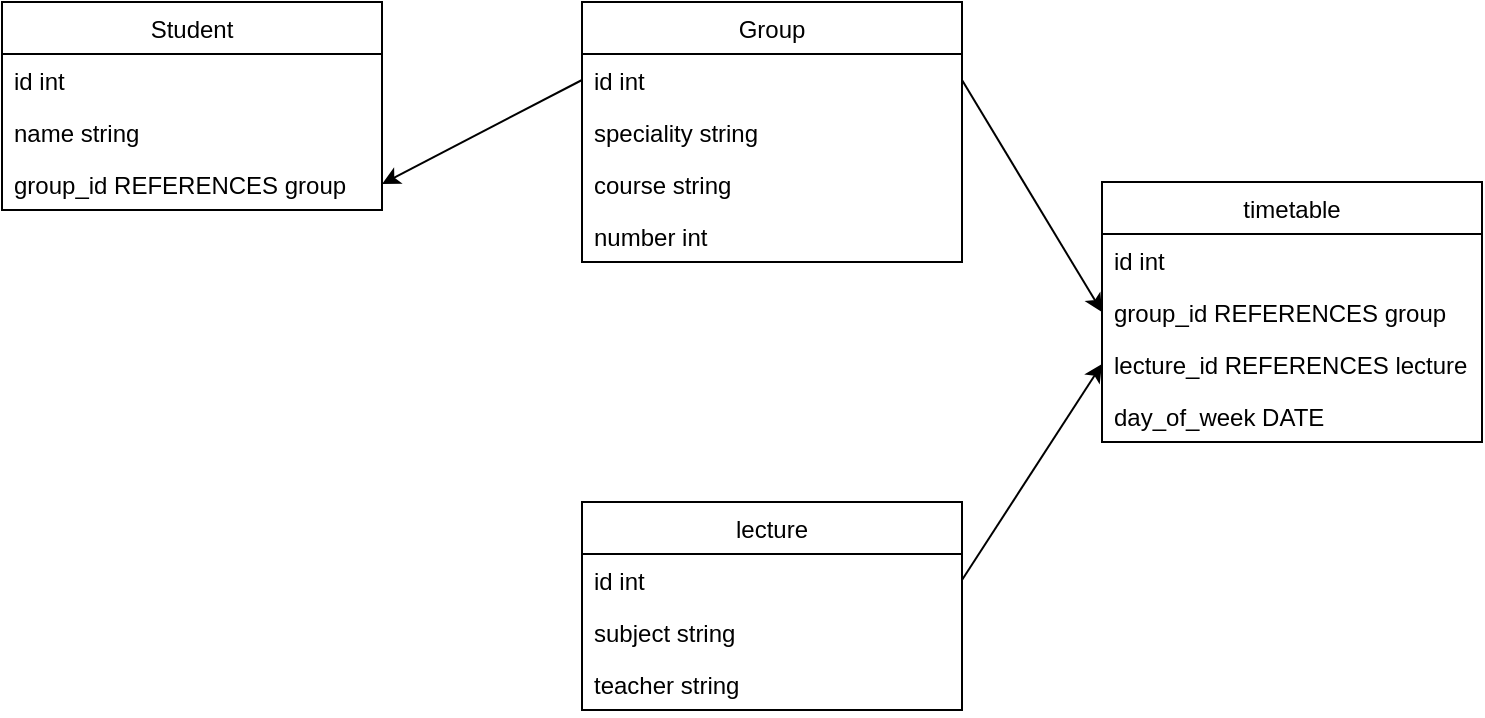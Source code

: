 <mxfile version="16.5.6" type="github">
  <diagram name="Page-1" id="c4acf3e9-155e-7222-9cf6-157b1a14988f">
    <mxGraphModel dx="1422" dy="762" grid="1" gridSize="10" guides="1" tooltips="1" connect="1" arrows="1" fold="1" page="1" pageScale="1" pageWidth="850" pageHeight="1100" background="none" math="0" shadow="0">
      <root>
        <mxCell id="0" />
        <mxCell id="1" parent="0" />
        <mxCell id="cyseSkgEOC8eInQIfCSK-2" value="Student" style="swimlane;fontStyle=0;childLayout=stackLayout;horizontal=1;startSize=26;fillColor=none;horizontalStack=0;resizeParent=1;resizeParentMax=0;resizeLast=0;collapsible=1;marginBottom=0;" parent="1" vertex="1">
          <mxGeometry x="40" y="50" width="190" height="104" as="geometry" />
        </mxCell>
        <mxCell id="cyseSkgEOC8eInQIfCSK-3" value="id int " style="text;strokeColor=none;fillColor=none;align=left;verticalAlign=top;spacingLeft=4;spacingRight=4;overflow=hidden;rotatable=0;points=[[0,0.5],[1,0.5]];portConstraint=eastwest;" parent="cyseSkgEOC8eInQIfCSK-2" vertex="1">
          <mxGeometry y="26" width="190" height="26" as="geometry" />
        </mxCell>
        <mxCell id="cyseSkgEOC8eInQIfCSK-4" value="name string" style="text;strokeColor=none;fillColor=none;align=left;verticalAlign=top;spacingLeft=4;spacingRight=4;overflow=hidden;rotatable=0;points=[[0,0.5],[1,0.5]];portConstraint=eastwest;" parent="cyseSkgEOC8eInQIfCSK-2" vertex="1">
          <mxGeometry y="52" width="190" height="26" as="geometry" />
        </mxCell>
        <mxCell id="cyseSkgEOC8eInQIfCSK-5" value="group_id REFERENCES group" style="text;strokeColor=none;fillColor=none;align=left;verticalAlign=top;spacingLeft=4;spacingRight=4;overflow=hidden;rotatable=0;points=[[0,0.5],[1,0.5]];portConstraint=eastwest;" parent="cyseSkgEOC8eInQIfCSK-2" vertex="1">
          <mxGeometry y="78" width="190" height="26" as="geometry" />
        </mxCell>
        <mxCell id="cyseSkgEOC8eInQIfCSK-6" value="Group" style="swimlane;fontStyle=0;childLayout=stackLayout;horizontal=1;startSize=26;fillColor=none;horizontalStack=0;resizeParent=1;resizeParentMax=0;resizeLast=0;collapsible=1;marginBottom=0;" parent="1" vertex="1">
          <mxGeometry x="330" y="50" width="190" height="130" as="geometry" />
        </mxCell>
        <mxCell id="cyseSkgEOC8eInQIfCSK-7" value="id int " style="text;strokeColor=none;fillColor=none;align=left;verticalAlign=top;spacingLeft=4;spacingRight=4;overflow=hidden;rotatable=0;points=[[0,0.5],[1,0.5]];portConstraint=eastwest;" parent="cyseSkgEOC8eInQIfCSK-6" vertex="1">
          <mxGeometry y="26" width="190" height="26" as="geometry" />
        </mxCell>
        <mxCell id="cyseSkgEOC8eInQIfCSK-8" value="speciality string" style="text;strokeColor=none;fillColor=none;align=left;verticalAlign=top;spacingLeft=4;spacingRight=4;overflow=hidden;rotatable=0;points=[[0,0.5],[1,0.5]];portConstraint=eastwest;" parent="cyseSkgEOC8eInQIfCSK-6" vertex="1">
          <mxGeometry y="52" width="190" height="26" as="geometry" />
        </mxCell>
        <mxCell id="cyseSkgEOC8eInQIfCSK-9" value="course string" style="text;strokeColor=none;fillColor=none;align=left;verticalAlign=top;spacingLeft=4;spacingRight=4;overflow=hidden;rotatable=0;points=[[0,0.5],[1,0.5]];portConstraint=eastwest;" parent="cyseSkgEOC8eInQIfCSK-6" vertex="1">
          <mxGeometry y="78" width="190" height="26" as="geometry" />
        </mxCell>
        <mxCell id="ZbuvkdXFR0Guzk67uiGE-1" value="number int " style="text;strokeColor=none;fillColor=none;align=left;verticalAlign=top;spacingLeft=4;spacingRight=4;overflow=hidden;rotatable=0;points=[[0,0.5],[1,0.5]];portConstraint=eastwest;" vertex="1" parent="cyseSkgEOC8eInQIfCSK-6">
          <mxGeometry y="104" width="190" height="26" as="geometry" />
        </mxCell>
        <mxCell id="cyseSkgEOC8eInQIfCSK-10" value="" style="endArrow=classic;html=1;rounded=0;exitX=0;exitY=0.5;exitDx=0;exitDy=0;entryX=1;entryY=0.5;entryDx=0;entryDy=0;" parent="1" source="cyseSkgEOC8eInQIfCSK-7" target="cyseSkgEOC8eInQIfCSK-5" edge="1">
          <mxGeometry width="50" height="50" relative="1" as="geometry">
            <mxPoint x="250" y="190" as="sourcePoint" />
            <mxPoint x="300" y="140" as="targetPoint" />
          </mxGeometry>
        </mxCell>
        <mxCell id="cyseSkgEOC8eInQIfCSK-11" value="lecture" style="swimlane;fontStyle=0;childLayout=stackLayout;horizontal=1;startSize=26;fillColor=none;horizontalStack=0;resizeParent=1;resizeParentMax=0;resizeLast=0;collapsible=1;marginBottom=0;" parent="1" vertex="1">
          <mxGeometry x="330" y="300" width="190" height="104" as="geometry" />
        </mxCell>
        <mxCell id="cyseSkgEOC8eInQIfCSK-12" value="id int " style="text;strokeColor=none;fillColor=none;align=left;verticalAlign=top;spacingLeft=4;spacingRight=4;overflow=hidden;rotatable=0;points=[[0,0.5],[1,0.5]];portConstraint=eastwest;" parent="cyseSkgEOC8eInQIfCSK-11" vertex="1">
          <mxGeometry y="26" width="190" height="26" as="geometry" />
        </mxCell>
        <mxCell id="cyseSkgEOC8eInQIfCSK-13" value="subject string" style="text;strokeColor=none;fillColor=none;align=left;verticalAlign=top;spacingLeft=4;spacingRight=4;overflow=hidden;rotatable=0;points=[[0,0.5],[1,0.5]];portConstraint=eastwest;" parent="cyseSkgEOC8eInQIfCSK-11" vertex="1">
          <mxGeometry y="52" width="190" height="26" as="geometry" />
        </mxCell>
        <mxCell id="cyseSkgEOC8eInQIfCSK-14" value="teacher string" style="text;strokeColor=none;fillColor=none;align=left;verticalAlign=top;spacingLeft=4;spacingRight=4;overflow=hidden;rotatable=0;points=[[0,0.5],[1,0.5]];portConstraint=eastwest;" parent="cyseSkgEOC8eInQIfCSK-11" vertex="1">
          <mxGeometry y="78" width="190" height="26" as="geometry" />
        </mxCell>
        <mxCell id="zoDVskyGEI2o6vUljKiO-1" value="timetable" style="swimlane;fontStyle=0;childLayout=stackLayout;horizontal=1;startSize=26;fillColor=none;horizontalStack=0;resizeParent=1;resizeParentMax=0;resizeLast=0;collapsible=1;marginBottom=0;" parent="1" vertex="1">
          <mxGeometry x="590" y="140" width="190" height="130" as="geometry" />
        </mxCell>
        <mxCell id="zoDVskyGEI2o6vUljKiO-2" value="id int " style="text;strokeColor=none;fillColor=none;align=left;verticalAlign=top;spacingLeft=4;spacingRight=4;overflow=hidden;rotatable=0;points=[[0,0.5],[1,0.5]];portConstraint=eastwest;" parent="zoDVskyGEI2o6vUljKiO-1" vertex="1">
          <mxGeometry y="26" width="190" height="26" as="geometry" />
        </mxCell>
        <mxCell id="zoDVskyGEI2o6vUljKiO-4" value="group_id REFERENCES group" style="text;strokeColor=none;fillColor=none;align=left;verticalAlign=top;spacingLeft=4;spacingRight=4;overflow=hidden;rotatable=0;points=[[0,0.5],[1,0.5]];portConstraint=eastwest;" parent="zoDVskyGEI2o6vUljKiO-1" vertex="1">
          <mxGeometry y="52" width="190" height="26" as="geometry" />
        </mxCell>
        <mxCell id="zoDVskyGEI2o6vUljKiO-3" value="lecture_id REFERENCES lecture" style="text;strokeColor=none;fillColor=none;align=left;verticalAlign=top;spacingLeft=4;spacingRight=4;overflow=hidden;rotatable=0;points=[[0,0.5],[1,0.5]];portConstraint=eastwest;" parent="zoDVskyGEI2o6vUljKiO-1" vertex="1">
          <mxGeometry y="78" width="190" height="26" as="geometry" />
        </mxCell>
        <mxCell id="zoDVskyGEI2o6vUljKiO-5" value="day_of_week DATE" style="text;strokeColor=none;fillColor=none;align=left;verticalAlign=top;spacingLeft=4;spacingRight=4;overflow=hidden;rotatable=0;points=[[0,0.5],[1,0.5]];portConstraint=eastwest;" parent="zoDVskyGEI2o6vUljKiO-1" vertex="1">
          <mxGeometry y="104" width="190" height="26" as="geometry" />
        </mxCell>
        <mxCell id="zoDVskyGEI2o6vUljKiO-6" value="" style="endArrow=classic;html=1;rounded=0;exitX=1;exitY=0.5;exitDx=0;exitDy=0;entryX=0;entryY=0.5;entryDx=0;entryDy=0;" parent="1" source="cyseSkgEOC8eInQIfCSK-7" target="zoDVskyGEI2o6vUljKiO-4" edge="1">
          <mxGeometry width="50" height="50" relative="1" as="geometry">
            <mxPoint x="340" y="99" as="sourcePoint" />
            <mxPoint x="240" y="151" as="targetPoint" />
          </mxGeometry>
        </mxCell>
        <mxCell id="zoDVskyGEI2o6vUljKiO-7" value="" style="endArrow=classic;html=1;rounded=0;exitX=1;exitY=0.5;exitDx=0;exitDy=0;entryX=0;entryY=0.5;entryDx=0;entryDy=0;" parent="1" source="cyseSkgEOC8eInQIfCSK-12" target="zoDVskyGEI2o6vUljKiO-3" edge="1">
          <mxGeometry width="50" height="50" relative="1" as="geometry">
            <mxPoint x="530" y="99" as="sourcePoint" />
            <mxPoint x="600" y="215" as="targetPoint" />
          </mxGeometry>
        </mxCell>
      </root>
    </mxGraphModel>
  </diagram>
</mxfile>
